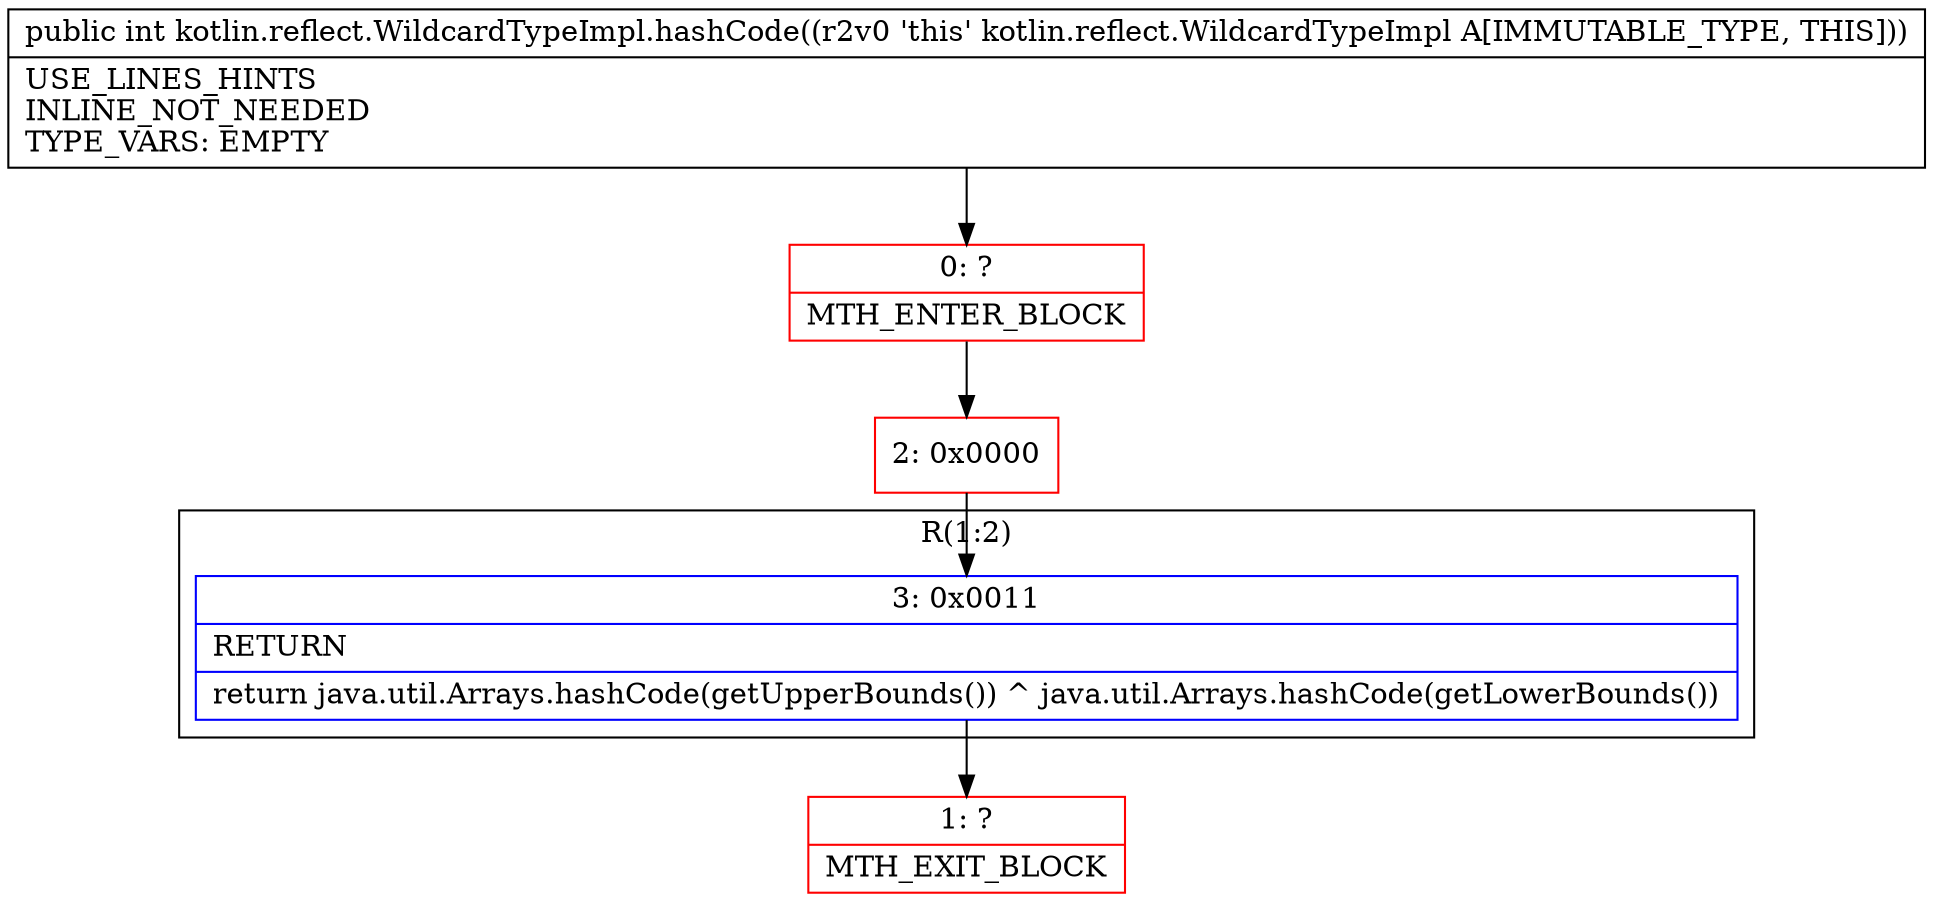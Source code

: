 digraph "CFG forkotlin.reflect.WildcardTypeImpl.hashCode()I" {
subgraph cluster_Region_1071825483 {
label = "R(1:2)";
node [shape=record,color=blue];
Node_3 [shape=record,label="{3\:\ 0x0011|RETURN\l|return java.util.Arrays.hashCode(getUpperBounds()) ^ java.util.Arrays.hashCode(getLowerBounds())\l}"];
}
Node_0 [shape=record,color=red,label="{0\:\ ?|MTH_ENTER_BLOCK\l}"];
Node_2 [shape=record,color=red,label="{2\:\ 0x0000}"];
Node_1 [shape=record,color=red,label="{1\:\ ?|MTH_EXIT_BLOCK\l}"];
MethodNode[shape=record,label="{public int kotlin.reflect.WildcardTypeImpl.hashCode((r2v0 'this' kotlin.reflect.WildcardTypeImpl A[IMMUTABLE_TYPE, THIS]))  | USE_LINES_HINTS\lINLINE_NOT_NEEDED\lTYPE_VARS: EMPTY\l}"];
MethodNode -> Node_0;Node_3 -> Node_1;
Node_0 -> Node_2;
Node_2 -> Node_3;
}

